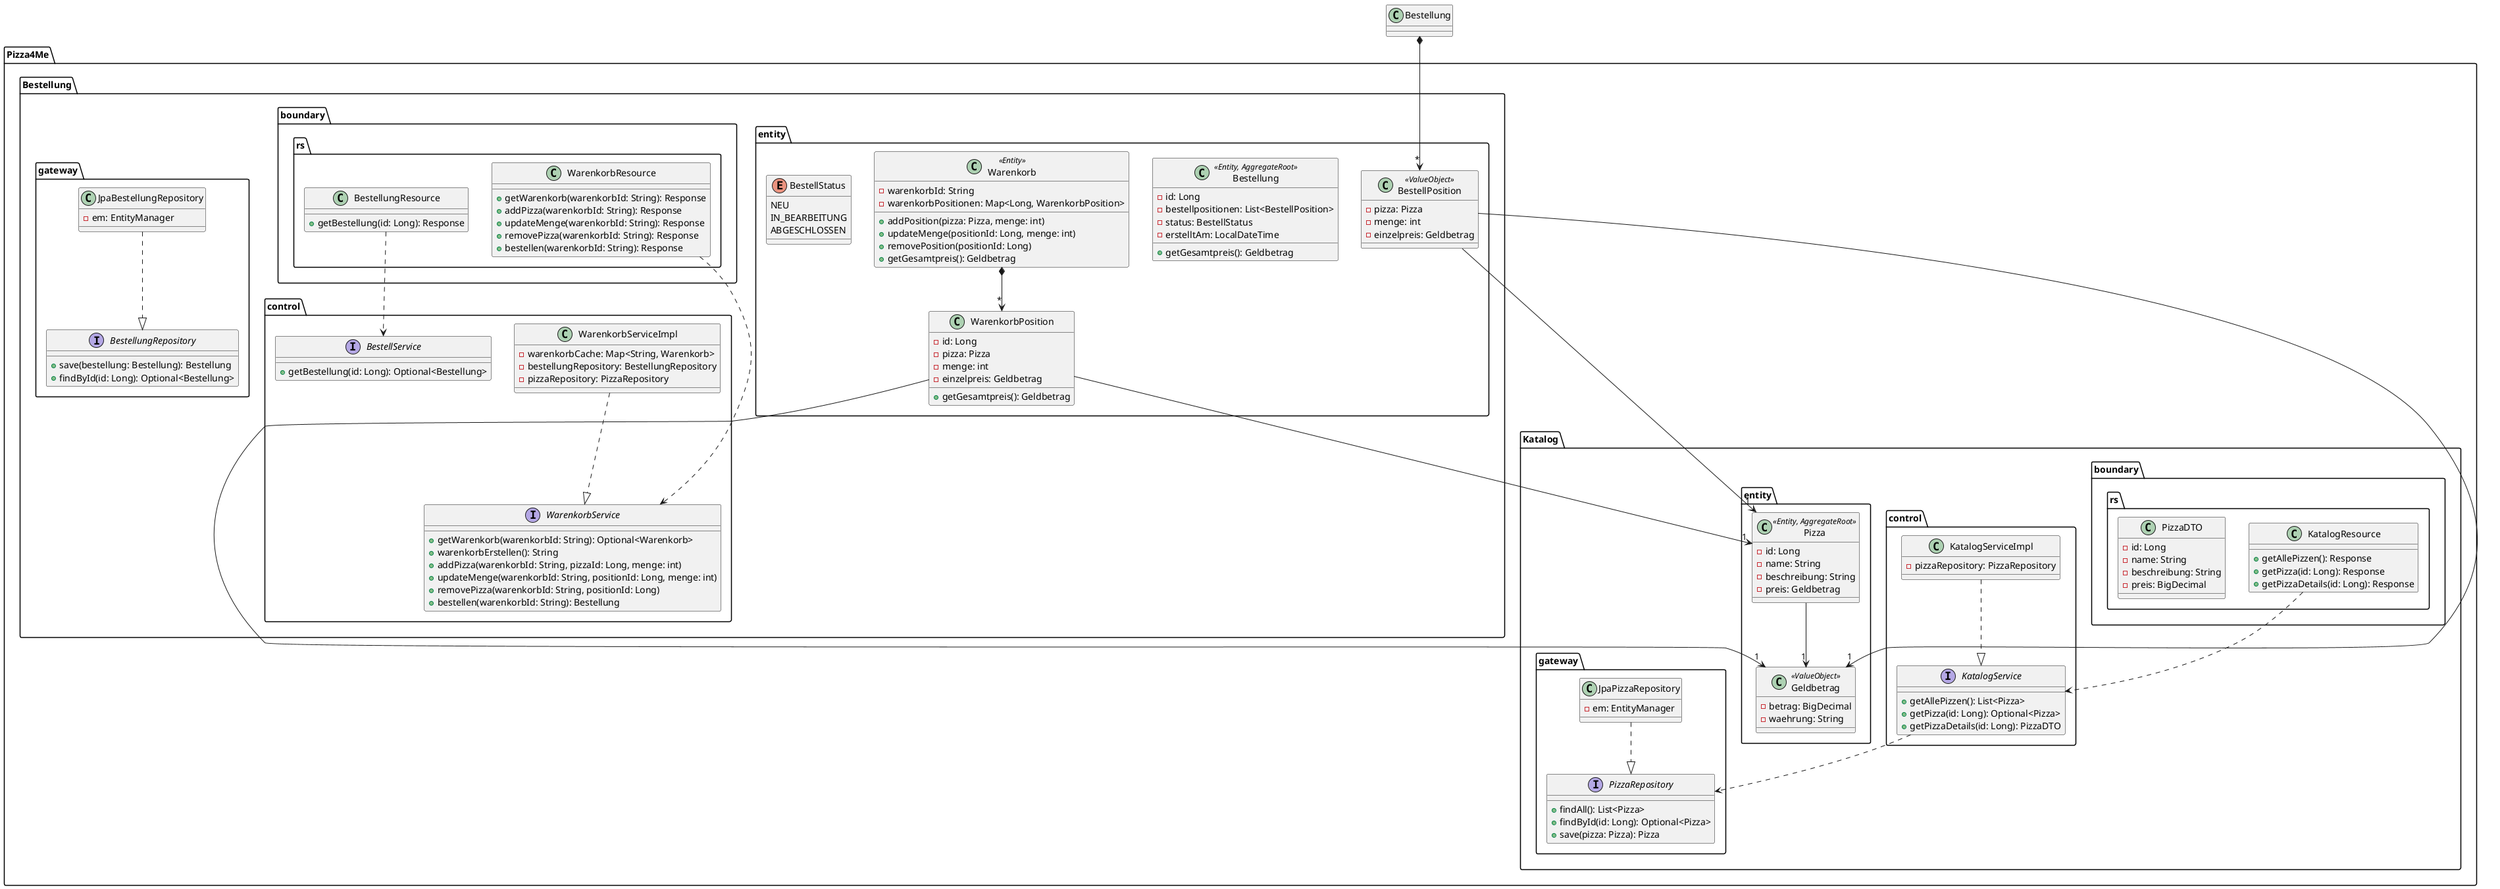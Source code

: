 @startuml

package "Pizza4Me" {

  package "Katalog" {

    package "boundary.rs" {
      class KatalogResource {
        +getAllePizzen(): Response
        +getPizza(id: Long): Response
        +getPizzaDetails(id: Long): Response
      }

      class PizzaDTO {
        -id: Long
        -name: String
        -beschreibung: String
        -preis: BigDecimal
      }
    }

    package "control" {
      interface KatalogService {
        +getAllePizzen(): List<Pizza>
        +getPizza(id: Long): Optional<Pizza>
        +getPizzaDetails(id: Long): PizzaDTO
      }

      class KatalogServiceImpl {
        -pizzaRepository: PizzaRepository
      }
    }

    package "entity" {
      class Pizza << Entity, AggregateRoot >> {
        -id: Long
        -name: String
        -beschreibung: String
        -preis: Geldbetrag
      }

      class Geldbetrag << ValueObject >> {
        -betrag: BigDecimal
        -waehrung: String
      }
    }

    package "gateway" {
      interface PizzaRepository {
        +findAll(): List<Pizza>
        +findById(id: Long): Optional<Pizza>
        +save(pizza: Pizza): Pizza
      }

      class JpaPizzaRepository {
        -em: EntityManager
      }
    }
  }

  package "Bestellung" {

    package "boundary.rs" {
      class WarenkorbResource {
        +getWarenkorb(warenkorbId: String): Response
        +addPizza(warenkorbId: String): Response
        +updateMenge(warenkorbId: String): Response
        +removePizza(warenkorbId: String): Response
        +bestellen(warenkorbId: String): Response
      }

      class BestellungResource {
        +getBestellung(id: Long): Response
      }
    }

    package "control" {
      interface WarenkorbService {
        +getWarenkorb(warenkorbId: String): Optional<Warenkorb>
        +warenkorbErstellen(): String
        +addPizza(warenkorbId: String, pizzaId: Long, menge: int)
        +updateMenge(warenkorbId: String, positionId: Long, menge: int)
        +removePizza(warenkorbId: String, positionId: Long)
        +bestellen(warenkorbId: String): Bestellung
      }

      class WarenkorbServiceImpl {
        -warenkorbCache: Map<String, Warenkorb>
        -bestellungRepository: BestellungRepository
        -pizzaRepository: PizzaRepository
      }

      interface BestellService {
        +getBestellung(id: Long): Optional<Bestellung>
      }
    }

    package "entity" {
      class Warenkorb << Entity >> {
        -warenkorbId: String
        -warenkorbPositionen: Map<Long, WarenkorbPosition>
        +addPosition(pizza: Pizza, menge: int)
        +updateMenge(positionId: Long, menge: int)
        +removePosition(positionId: Long)
        +getGesamtpreis(): Geldbetrag
      }

      class WarenkorbPosition {
        -id: Long
        -pizza: Pizza
        -menge: int
        -einzelpreis: Geldbetrag
        +getGesamtpreis(): Geldbetrag
      }

      class Bestellung << Entity, AggregateRoot >> {
        -id: Long
        -bestellpositionen: List<BestellPosition>
        -status: BestellStatus
        -erstelltAm: LocalDateTime
        +getGesamtpreis(): Geldbetrag
      }

      class BestellPosition << ValueObject >> {
        -pizza: Pizza
        -menge: int
        -einzelpreis: Geldbetrag
      }

      enum BestellStatus {
        NEU
        IN_BEARBEITUNG
        ABGESCHLOSSEN
      }
    }

    package "gateway" {
      interface BestellungRepository {
        +save(bestellung: Bestellung): Bestellung
        +findById(id: Long): Optional<Bestellung>
      }

      class JpaBestellungRepository {
        -em: EntityManager
      }
    }
  }

}

' Relationships
KatalogResource ..> KatalogService
KatalogService ..> PizzaRepository
KatalogServiceImpl ..|> KatalogService
JpaPizzaRepository ..|> PizzaRepository
Pizza --> "1" Geldbetrag

WarenkorbResource ..> WarenkorbService
BestellungResource ..> BestellService
WarenkorbServiceImpl ..|> WarenkorbService
JpaBestellungRepository ..|> BestellungRepository
Warenkorb *--> "*" WarenkorbPosition
WarenkorbPosition --> "1" Pizza
WarenkorbPosition --> "1" Geldbetrag
Bestellung *--> "*" BestellPosition
BestellPosition --> "1" Pizza
BestellPosition --> "1" Geldbetrag

@enduml
